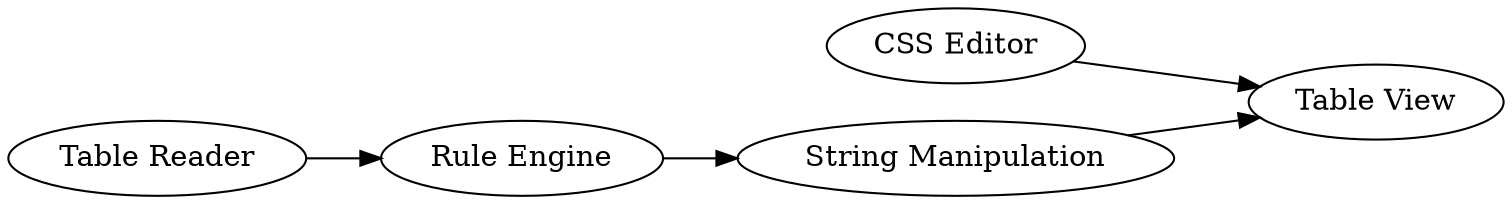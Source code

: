 digraph {
	292 [label="Rule Engine"]
	293 [label="CSS Editor"]
	294 [label="String Manipulation"]
	295 [label="Table View"]
	297 [label="Table Reader"]
	292 -> 294
	293 -> 295
	294 -> 295
	297 -> 292
	rankdir=LR
}
